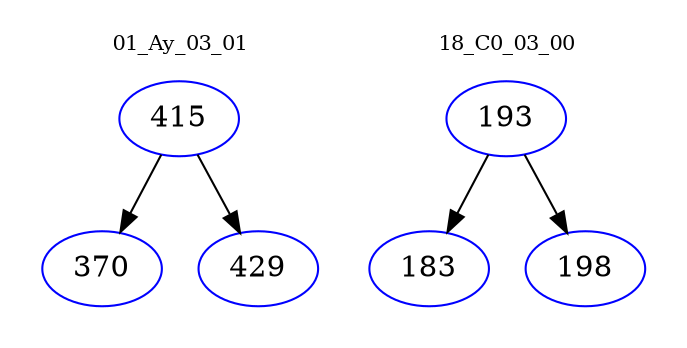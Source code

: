 digraph{
subgraph cluster_0 {
color = white
label = "01_Ay_03_01";
fontsize=10;
T0_415 [label="415", color="blue"]
T0_415 -> T0_370 [color="black"]
T0_370 [label="370", color="blue"]
T0_415 -> T0_429 [color="black"]
T0_429 [label="429", color="blue"]
}
subgraph cluster_1 {
color = white
label = "18_C0_03_00";
fontsize=10;
T1_193 [label="193", color="blue"]
T1_193 -> T1_183 [color="black"]
T1_183 [label="183", color="blue"]
T1_193 -> T1_198 [color="black"]
T1_198 [label="198", color="blue"]
}
}

